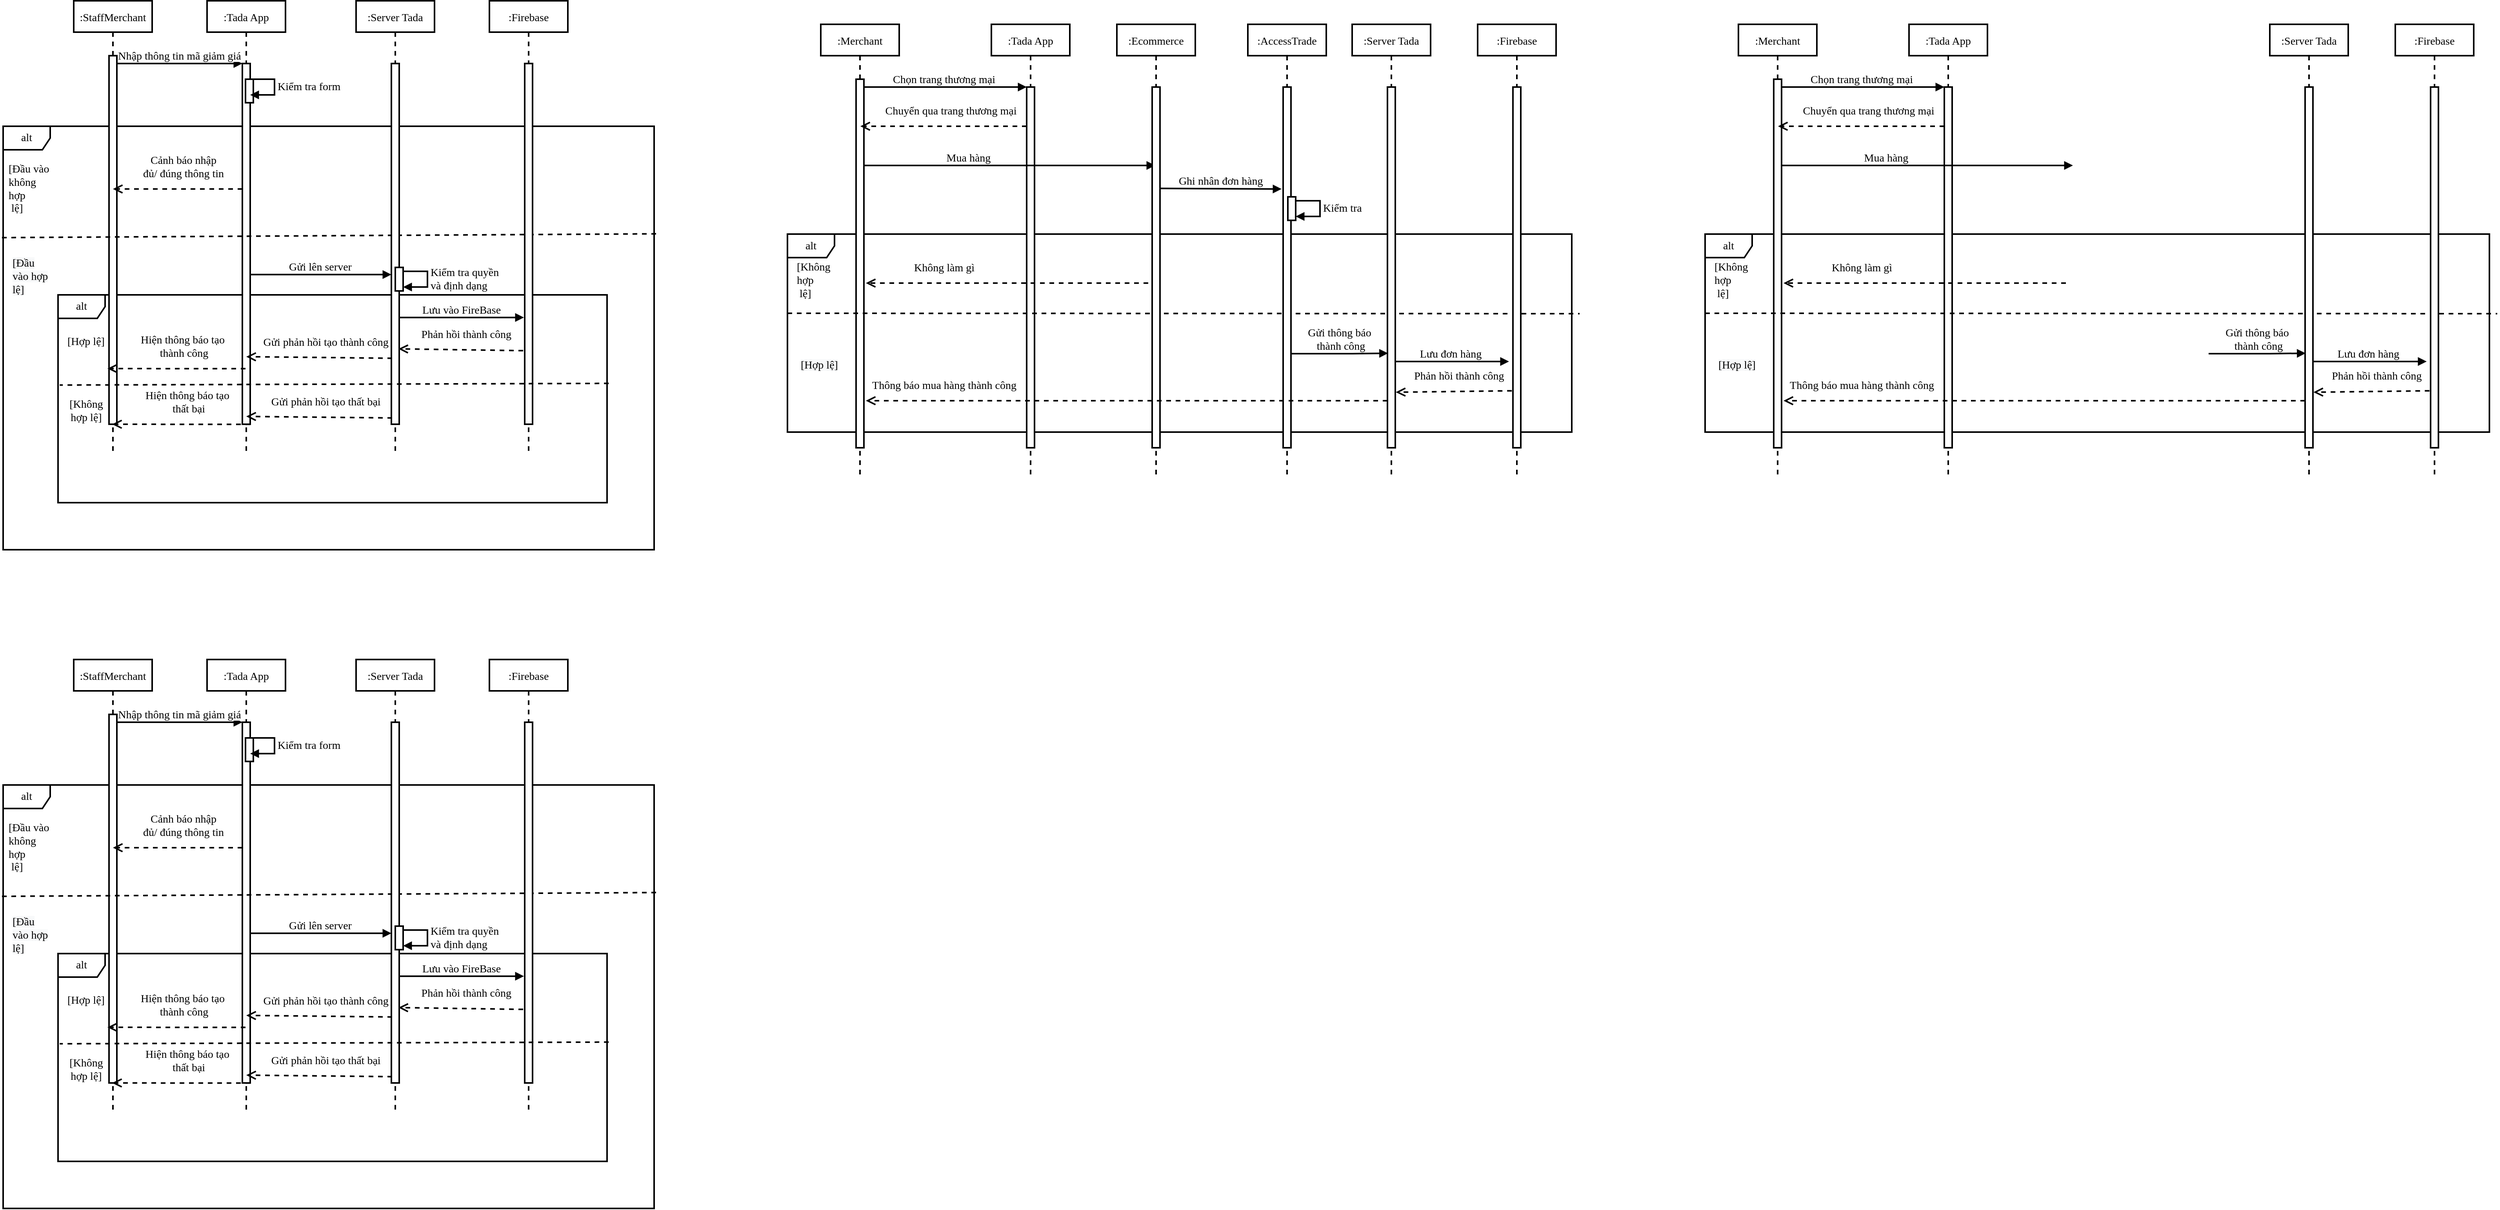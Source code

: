 <mxfile version="15.9.1" type="github">
  <diagram id="kgpKYQtTHZ0yAKxKKP6v" name="Page-1">
    <mxGraphModel dx="1117" dy="1009" grid="1" gridSize="10" guides="1" tooltips="1" connect="1" arrows="1" fold="1" page="1" pageScale="1" pageWidth="850" pageHeight="1100" math="0" shadow="0">
      <root>
        <mxCell id="0" />
        <mxCell id="1" parent="0" />
        <mxCell id="56J8bb4s6W5pYYQ_S6ca-3" value="alt" style="shape=umlFrame;whiteSpace=wrap;html=1;fontSize=14;fontFamily=Times New Roman;strokeWidth=2;" parent="1" vertex="1">
          <mxGeometry x="40" y="240" width="830" height="540" as="geometry" />
        </mxCell>
        <mxCell id="UmGHdTq01QlT3rU67zMb-6" value="alt" style="shape=umlFrame;whiteSpace=wrap;html=1;fontSize=14;fontFamily=Times New Roman;strokeWidth=2;" parent="1" vertex="1">
          <mxGeometry x="110" y="455" width="700" height="265" as="geometry" />
        </mxCell>
        <mxCell id="3nuBFxr9cyL0pnOWT2aG-1" value=":StaffMerchant" style="shape=umlLifeline;perimeter=lifelinePerimeter;container=1;collapsible=0;recursiveResize=0;rounded=0;shadow=0;strokeWidth=2;fontSize=14;fontFamily=Times New Roman;" parent="1" vertex="1">
          <mxGeometry x="130" y="80" width="100" height="580" as="geometry" />
        </mxCell>
        <mxCell id="3nuBFxr9cyL0pnOWT2aG-2" value="" style="points=[];perimeter=orthogonalPerimeter;rounded=0;shadow=0;strokeWidth=2;fontSize=14;fontFamily=Times New Roman;" parent="3nuBFxr9cyL0pnOWT2aG-1" vertex="1">
          <mxGeometry x="45" y="70" width="10" height="470" as="geometry" />
        </mxCell>
        <mxCell id="3nuBFxr9cyL0pnOWT2aG-5" value=":Tada App" style="shape=umlLifeline;perimeter=lifelinePerimeter;container=1;collapsible=0;recursiveResize=0;rounded=0;shadow=0;strokeWidth=2;fontSize=14;fontFamily=Times New Roman;" parent="1" vertex="1">
          <mxGeometry x="300" y="80" width="100" height="580" as="geometry" />
        </mxCell>
        <mxCell id="3nuBFxr9cyL0pnOWT2aG-6" value="" style="points=[];perimeter=orthogonalPerimeter;rounded=0;shadow=0;strokeWidth=2;fontSize=14;fontFamily=Times New Roman;" parent="3nuBFxr9cyL0pnOWT2aG-5" vertex="1">
          <mxGeometry x="45" y="80" width="10" height="460" as="geometry" />
        </mxCell>
        <mxCell id="56J8bb4s6W5pYYQ_S6ca-1" value="" style="html=1;points=[];perimeter=orthogonalPerimeter;fontSize=14;fontFamily=Times New Roman;strokeWidth=2;" parent="3nuBFxr9cyL0pnOWT2aG-5" vertex="1">
          <mxGeometry x="49" y="100" width="10" height="30" as="geometry" />
        </mxCell>
        <mxCell id="56J8bb4s6W5pYYQ_S6ca-2" value="&lt;span style=&quot;text-align: center; font-size: 14px;&quot;&gt;Kiểm tra form&lt;/span&gt;" style="edgeStyle=orthogonalEdgeStyle;html=1;align=left;spacingLeft=2;endArrow=block;rounded=0;entryX=1;entryY=0;fontSize=14;fontFamily=Times New Roman;strokeWidth=2;" parent="3nuBFxr9cyL0pnOWT2aG-5" edge="1">
          <mxGeometry relative="1" as="geometry">
            <mxPoint x="55" y="100" as="sourcePoint" />
            <Array as="points">
              <mxPoint x="86" y="100" />
            </Array>
            <mxPoint x="55" y="120" as="targetPoint" />
          </mxGeometry>
        </mxCell>
        <mxCell id="56J8bb4s6W5pYYQ_S6ca-20" value="Hiện thông báo tạo&#xa; thành công" style="verticalAlign=bottom;endArrow=open;dashed=1;endSize=8;shadow=0;strokeWidth=2;fontSize=14;fontFamily=Times New Roman;exitX=0.1;exitY=0.783;exitDx=0;exitDy=0;exitPerimeter=0;" parent="3nuBFxr9cyL0pnOWT2aG-5" edge="1">
          <mxGeometry x="-0.091" y="-10" relative="1" as="geometry">
            <mxPoint x="-127" y="469" as="targetPoint" />
            <mxPoint x="49" y="469.18" as="sourcePoint" />
            <mxPoint as="offset" />
          </mxGeometry>
        </mxCell>
        <mxCell id="UmGHdTq01QlT3rU67zMb-13" value="Hiện thông báo tạo&#xa; thất bại" style="verticalAlign=bottom;endArrow=open;dashed=1;endSize=8;shadow=0;strokeWidth=2;fontSize=14;fontFamily=Times New Roman;exitX=0.1;exitY=0.783;exitDx=0;exitDy=0;exitPerimeter=0;" parent="3nuBFxr9cyL0pnOWT2aG-5" edge="1">
          <mxGeometry x="-0.091" y="-10" relative="1" as="geometry">
            <mxPoint x="-121" y="540" as="targetPoint" />
            <mxPoint x="55" y="540.18" as="sourcePoint" />
            <mxPoint as="offset" />
          </mxGeometry>
        </mxCell>
        <mxCell id="3nuBFxr9cyL0pnOWT2aG-7" value="" style="verticalAlign=bottom;endArrow=none;dashed=1;endSize=8;exitX=1.003;exitY=0.254;shadow=0;strokeWidth=2;fontSize=14;fontFamily=Times New Roman;exitDx=0;exitDy=0;exitPerimeter=0;entryX=-0.003;entryY=0.263;entryDx=0;entryDy=0;entryPerimeter=0;endFill=0;" parent="1" source="56J8bb4s6W5pYYQ_S6ca-3" target="56J8bb4s6W5pYYQ_S6ca-3" edge="1">
          <mxGeometry relative="1" as="geometry">
            <mxPoint x="275" y="236" as="targetPoint" />
          </mxGeometry>
        </mxCell>
        <mxCell id="3nuBFxr9cyL0pnOWT2aG-8" value="Nhập thông tin mã giảm giá" style="verticalAlign=bottom;endArrow=block;entryX=0;entryY=0;shadow=0;strokeWidth=2;fontSize=14;fontFamily=Times New Roman;" parent="1" source="3nuBFxr9cyL0pnOWT2aG-2" target="3nuBFxr9cyL0pnOWT2aG-6" edge="1">
          <mxGeometry relative="1" as="geometry">
            <mxPoint x="275" y="160" as="sourcePoint" />
          </mxGeometry>
        </mxCell>
        <mxCell id="56J8bb4s6W5pYYQ_S6ca-9" value=":Server Tada" style="shape=umlLifeline;perimeter=lifelinePerimeter;container=1;collapsible=0;recursiveResize=0;rounded=0;shadow=0;strokeWidth=2;fontSize=14;fontFamily=Times New Roman;" parent="1" vertex="1">
          <mxGeometry x="490" y="80" width="100" height="580" as="geometry" />
        </mxCell>
        <mxCell id="56J8bb4s6W5pYYQ_S6ca-10" value="" style="points=[];perimeter=orthogonalPerimeter;rounded=0;shadow=0;strokeWidth=2;fontSize=14;fontFamily=Times New Roman;" parent="56J8bb4s6W5pYYQ_S6ca-9" vertex="1">
          <mxGeometry x="45" y="80" width="10" height="460" as="geometry" />
        </mxCell>
        <mxCell id="UmGHdTq01QlT3rU67zMb-8" value="" style="html=1;points=[];perimeter=orthogonalPerimeter;fontSize=14;fontFamily=Times New Roman;strokeWidth=2;" parent="56J8bb4s6W5pYYQ_S6ca-9" vertex="1">
          <mxGeometry x="50" y="340" width="10" height="30" as="geometry" />
        </mxCell>
        <mxCell id="UmGHdTq01QlT3rU67zMb-9" value="&lt;span style=&quot;text-align: center ; font-size: 14px&quot;&gt;Kiểm tra quyền &lt;br&gt;và định dạng&lt;/span&gt;" style="edgeStyle=orthogonalEdgeStyle;html=1;align=left;spacingLeft=2;endArrow=block;rounded=0;entryX=1;entryY=0;fontSize=14;fontFamily=Times New Roman;strokeWidth=2;" parent="56J8bb4s6W5pYYQ_S6ca-9" edge="1">
          <mxGeometry relative="1" as="geometry">
            <mxPoint x="60" y="345" as="sourcePoint" />
            <Array as="points">
              <mxPoint x="91" y="345" />
            </Array>
            <mxPoint x="60" y="365" as="targetPoint" />
          </mxGeometry>
        </mxCell>
        <mxCell id="56J8bb4s6W5pYYQ_S6ca-13" value="&lt;span style=&quot;color: rgb(0, 0, 0); font-size: 14px; font-style: normal; font-weight: 400; letter-spacing: normal; text-align: center; text-indent: 0px; text-transform: none; word-spacing: 0px; display: inline; float: none; background-color: rgb(255, 255, 255);&quot;&gt;[Đầu vào không hợp&lt;br style=&quot;font-size: 14px;&quot;&gt;&amp;nbsp;lệ]&lt;/span&gt;" style="text;whiteSpace=wrap;html=1;fontSize=14;fontFamily=Times New Roman;strokeWidth=2;" parent="1" vertex="1">
          <mxGeometry x="45" y="280" width="60" height="50" as="geometry" />
        </mxCell>
        <mxCell id="56J8bb4s6W5pYYQ_S6ca-15" value="&lt;span style=&quot;color: rgb(0, 0, 0); font-size: 14px; font-style: normal; font-weight: 400; letter-spacing: normal; text-align: center; text-indent: 0px; text-transform: none; word-spacing: 0px; background-color: rgb(248, 249, 250); display: inline; float: none;&quot;&gt;[Đầu vào hợp lệ]&lt;/span&gt;" style="text;whiteSpace=wrap;html=1;fontSize=14;fontFamily=Times New Roman;strokeWidth=2;" parent="1" vertex="1">
          <mxGeometry x="50" y="400" width="50" height="50" as="geometry" />
        </mxCell>
        <mxCell id="56J8bb4s6W5pYYQ_S6ca-16" value="Cảnh báo nhập &#xa;đủ/ đúng thông tin" style="verticalAlign=bottom;endArrow=open;dashed=1;endSize=8;shadow=0;strokeWidth=2;fontSize=14;fontFamily=Times New Roman;" parent="1" source="3nuBFxr9cyL0pnOWT2aG-6" edge="1">
          <mxGeometry x="-0.091" y="-10" relative="1" as="geometry">
            <mxPoint x="180" y="320" as="targetPoint" />
            <mxPoint x="180" y="320.0" as="sourcePoint" />
            <mxPoint as="offset" />
          </mxGeometry>
        </mxCell>
        <mxCell id="56J8bb4s6W5pYYQ_S6ca-19" value="Phản hồi thành công" style="verticalAlign=bottom;endArrow=open;dashed=1;endSize=8;shadow=0;strokeWidth=2;fontSize=14;fontFamily=Times New Roman;exitX=-0.2;exitY=0.796;exitDx=0;exitDy=0;exitPerimeter=0;entryX=0.9;entryY=0.791;entryDx=0;entryDy=0;entryPerimeter=0;" parent="1" source="UmGHdTq01QlT3rU67zMb-2" target="56J8bb4s6W5pYYQ_S6ca-10" edge="1">
          <mxGeometry x="-0.091" y="-10" relative="1" as="geometry">
            <mxPoint x="550" y="520" as="targetPoint" />
            <mxPoint x="525" y="520" as="sourcePoint" />
            <mxPoint as="offset" />
          </mxGeometry>
        </mxCell>
        <mxCell id="UmGHdTq01QlT3rU67zMb-1" value=":Firebase" style="shape=umlLifeline;perimeter=lifelinePerimeter;container=1;collapsible=0;recursiveResize=0;rounded=0;shadow=0;strokeWidth=2;fontSize=14;fontFamily=Times New Roman;" parent="1" vertex="1">
          <mxGeometry x="660" y="80" width="100" height="580" as="geometry" />
        </mxCell>
        <mxCell id="UmGHdTq01QlT3rU67zMb-2" value="" style="points=[];perimeter=orthogonalPerimeter;rounded=0;shadow=0;strokeWidth=2;fontSize=14;fontFamily=Times New Roman;" parent="UmGHdTq01QlT3rU67zMb-1" vertex="1">
          <mxGeometry x="45" y="80" width="10" height="460" as="geometry" />
        </mxCell>
        <mxCell id="UmGHdTq01QlT3rU67zMb-3" value="Lưu vào FireBase" style="verticalAlign=bottom;endArrow=block;entryX=-0.1;entryY=0.704;shadow=0;strokeWidth=2;fontSize=14;fontFamily=Times New Roman;entryDx=0;entryDy=0;entryPerimeter=0;" parent="1" source="56J8bb4s6W5pYYQ_S6ca-10" target="UmGHdTq01QlT3rU67zMb-2" edge="1">
          <mxGeometry relative="1" as="geometry">
            <mxPoint x="570" y="450" as="sourcePoint" />
            <mxPoint x="695" y="450.0" as="targetPoint" />
          </mxGeometry>
        </mxCell>
        <mxCell id="56J8bb4s6W5pYYQ_S6ca-18" value="Gửi lên server" style="verticalAlign=bottom;endArrow=block;shadow=0;strokeWidth=2;fontSize=14;fontFamily=Times New Roman;exitX=0.9;exitY=0.585;exitDx=0;exitDy=0;exitPerimeter=0;" parent="1" source="3nuBFxr9cyL0pnOWT2aG-6" target="56J8bb4s6W5pYYQ_S6ca-10" edge="1">
          <mxGeometry relative="1" as="geometry">
            <mxPoint x="355" y="450.0" as="sourcePoint" />
            <mxPoint x="525" y="450.0" as="targetPoint" />
          </mxGeometry>
        </mxCell>
        <mxCell id="UmGHdTq01QlT3rU67zMb-7" value="Gửi phản hồi tạo thành công" style="verticalAlign=bottom;endArrow=open;dashed=1;endSize=8;shadow=0;strokeWidth=2;fontSize=14;fontFamily=Times New Roman;exitX=0.1;exitY=0.817;exitDx=0;exitDy=0;exitPerimeter=0;entryX=0.9;entryY=0.791;entryDx=0;entryDy=0;entryPerimeter=0;" parent="1" source="56J8bb4s6W5pYYQ_S6ca-10" edge="1">
          <mxGeometry x="-0.091" y="-10" relative="1" as="geometry">
            <mxPoint x="350" y="533.86" as="targetPoint" />
            <mxPoint x="509" y="536.16" as="sourcePoint" />
            <mxPoint as="offset" />
          </mxGeometry>
        </mxCell>
        <mxCell id="UmGHdTq01QlT3rU67zMb-12" value="Gửi phản hồi tạo thất bại" style="verticalAlign=bottom;endArrow=open;dashed=1;endSize=8;shadow=0;strokeWidth=2;fontSize=14;fontFamily=Times New Roman;exitX=0.1;exitY=0.817;exitDx=0;exitDy=0;exitPerimeter=0;entryX=0.9;entryY=0.791;entryDx=0;entryDy=0;entryPerimeter=0;" parent="1" edge="1">
          <mxGeometry x="-0.091" y="-10" relative="1" as="geometry">
            <mxPoint x="350" y="610" as="targetPoint" />
            <mxPoint x="536" y="611.96" as="sourcePoint" />
            <mxPoint as="offset" />
          </mxGeometry>
        </mxCell>
        <mxCell id="UmGHdTq01QlT3rU67zMb-10" value="" style="verticalAlign=bottom;endArrow=none;dashed=1;endSize=8;shadow=0;strokeWidth=2;fontSize=14;fontFamily=Times New Roman;endFill=0;exitX=1.003;exitY=0.426;exitDx=0;exitDy=0;exitPerimeter=0;entryX=0.003;entryY=0.434;entryDx=0;entryDy=0;entryPerimeter=0;" parent="1" source="UmGHdTq01QlT3rU67zMb-6" target="UmGHdTq01QlT3rU67zMb-6" edge="1">
          <mxGeometry relative="1" as="geometry">
            <mxPoint x="110" y="590" as="targetPoint" />
            <mxPoint x="810" y="590" as="sourcePoint" />
          </mxGeometry>
        </mxCell>
        <mxCell id="UmGHdTq01QlT3rU67zMb-14" value="&lt;div style=&quot;text-align: center&quot;&gt;&lt;span&gt;[Hợp lệ]&lt;/span&gt;&lt;/div&gt;" style="text;whiteSpace=wrap;html=1;fontSize=14;fontFamily=Times New Roman;strokeWidth=2;" parent="1" vertex="1">
          <mxGeometry x="120" y="500" width="50" height="50" as="geometry" />
        </mxCell>
        <mxCell id="UmGHdTq01QlT3rU67zMb-15" value="&lt;div style=&quot;text-align: center&quot;&gt;[Không hợp lệ]&lt;/div&gt;" style="text;whiteSpace=wrap;html=1;fontSize=14;fontFamily=Times New Roman;strokeWidth=2;" parent="1" vertex="1">
          <mxGeometry x="120" y="580" width="50" height="50" as="geometry" />
        </mxCell>
        <mxCell id="3WbBXnuB34VJR-gaeWX0-1" value="alt" style="shape=umlFrame;whiteSpace=wrap;html=1;fontSize=14;fontFamily=Times New Roman;strokeWidth=2;" vertex="1" parent="1">
          <mxGeometry x="1040" y="377.5" width="1000" height="252.5" as="geometry" />
        </mxCell>
        <mxCell id="3WbBXnuB34VJR-gaeWX0-3" value=":Merchant" style="shape=umlLifeline;perimeter=lifelinePerimeter;container=1;collapsible=0;recursiveResize=0;rounded=0;shadow=0;strokeWidth=2;fontSize=14;fontFamily=Times New Roman;" vertex="1" parent="1">
          <mxGeometry x="1082.49" y="110" width="100" height="580" as="geometry" />
        </mxCell>
        <mxCell id="3WbBXnuB34VJR-gaeWX0-4" value="" style="points=[];perimeter=orthogonalPerimeter;rounded=0;shadow=0;strokeWidth=2;fontSize=14;fontFamily=Times New Roman;" vertex="1" parent="3WbBXnuB34VJR-gaeWX0-3">
          <mxGeometry x="45" y="70" width="10" height="470" as="geometry" />
        </mxCell>
        <mxCell id="3WbBXnuB34VJR-gaeWX0-5" value=":Tada App" style="shape=umlLifeline;perimeter=lifelinePerimeter;container=1;collapsible=0;recursiveResize=0;rounded=0;shadow=0;strokeWidth=2;fontSize=14;fontFamily=Times New Roman;" vertex="1" parent="1">
          <mxGeometry x="1300" y="110" width="100" height="580" as="geometry" />
        </mxCell>
        <mxCell id="3WbBXnuB34VJR-gaeWX0-6" value="" style="points=[];perimeter=orthogonalPerimeter;rounded=0;shadow=0;strokeWidth=2;fontSize=14;fontFamily=Times New Roman;" vertex="1" parent="3WbBXnuB34VJR-gaeWX0-5">
          <mxGeometry x="45" y="80" width="10" height="460" as="geometry" />
        </mxCell>
        <mxCell id="3WbBXnuB34VJR-gaeWX0-34" value="Mua hàng" style="verticalAlign=bottom;endArrow=block;shadow=0;strokeWidth=2;fontSize=14;fontFamily=Times New Roman;" edge="1" parent="3WbBXnuB34VJR-gaeWX0-5" target="3WbBXnuB34VJR-gaeWX0-32">
          <mxGeometry x="-0.287" relative="1" as="geometry">
            <mxPoint x="-162.51" y="180.0" as="sourcePoint" />
            <mxPoint x="45" y="180.0" as="targetPoint" />
            <mxPoint x="1" as="offset" />
          </mxGeometry>
        </mxCell>
        <mxCell id="3WbBXnuB34VJR-gaeWX0-11" value="" style="verticalAlign=bottom;endArrow=none;dashed=1;endSize=8;exitX=0;exitY=0.4;shadow=0;strokeWidth=2;fontSize=14;fontFamily=Times New Roman;exitDx=0;exitDy=0;exitPerimeter=0;endFill=0;" edge="1" parent="1" source="3WbBXnuB34VJR-gaeWX0-1">
          <mxGeometry relative="1" as="geometry">
            <mxPoint x="2050" y="479" as="targetPoint" />
            <Array as="points" />
          </mxGeometry>
        </mxCell>
        <mxCell id="3WbBXnuB34VJR-gaeWX0-12" value="Chọn trang thương mại " style="verticalAlign=bottom;endArrow=block;entryX=0;entryY=0;shadow=0;strokeWidth=2;fontSize=14;fontFamily=Times New Roman;" edge="1" parent="1" source="3WbBXnuB34VJR-gaeWX0-4" target="3WbBXnuB34VJR-gaeWX0-6">
          <mxGeometry relative="1" as="geometry">
            <mxPoint x="1227.49" y="190" as="sourcePoint" />
          </mxGeometry>
        </mxCell>
        <mxCell id="3WbBXnuB34VJR-gaeWX0-13" value=":Server Tada" style="shape=umlLifeline;perimeter=lifelinePerimeter;container=1;collapsible=0;recursiveResize=0;rounded=0;shadow=0;strokeWidth=2;fontSize=14;fontFamily=Times New Roman;" vertex="1" parent="1">
          <mxGeometry x="1760" y="110" width="100" height="580" as="geometry" />
        </mxCell>
        <mxCell id="3WbBXnuB34VJR-gaeWX0-14" value="" style="points=[];perimeter=orthogonalPerimeter;rounded=0;shadow=0;strokeWidth=2;fontSize=14;fontFamily=Times New Roman;" vertex="1" parent="3WbBXnuB34VJR-gaeWX0-13">
          <mxGeometry x="45" y="80" width="10" height="460" as="geometry" />
        </mxCell>
        <mxCell id="3WbBXnuB34VJR-gaeWX0-19" value="Chuyển qua trang thương mại" style="verticalAlign=bottom;endArrow=open;dashed=1;endSize=8;shadow=0;strokeWidth=2;fontSize=14;fontFamily=Times New Roman;" edge="1" parent="1" source="3WbBXnuB34VJR-gaeWX0-6" target="3WbBXnuB34VJR-gaeWX0-3">
          <mxGeometry x="-0.091" y="-10" relative="1" as="geometry">
            <mxPoint x="1132.49" y="350" as="targetPoint" />
            <mxPoint x="1132.49" y="350.0" as="sourcePoint" />
            <mxPoint as="offset" />
            <Array as="points">
              <mxPoint x="1230" y="240" />
            </Array>
          </mxGeometry>
        </mxCell>
        <mxCell id="3WbBXnuB34VJR-gaeWX0-20" value="Phản hồi thành công" style="verticalAlign=bottom;endArrow=open;dashed=1;endSize=8;shadow=0;strokeWidth=2;fontSize=14;fontFamily=Times New Roman;exitX=-0.142;exitY=0.842;exitDx=0;exitDy=0;exitPerimeter=0;entryX=1.067;entryY=0.846;entryDx=0;entryDy=0;entryPerimeter=0;" edge="1" parent="1" source="3WbBXnuB34VJR-gaeWX0-22" target="3WbBXnuB34VJR-gaeWX0-14">
          <mxGeometry x="-0.091" y="-10" relative="1" as="geometry">
            <mxPoint x="1710" y="550" as="targetPoint" />
            <mxPoint x="1685" y="550" as="sourcePoint" />
            <mxPoint as="offset" />
          </mxGeometry>
        </mxCell>
        <mxCell id="3WbBXnuB34VJR-gaeWX0-21" value=":Firebase" style="shape=umlLifeline;perimeter=lifelinePerimeter;container=1;collapsible=0;recursiveResize=0;rounded=0;shadow=0;strokeWidth=2;fontSize=14;fontFamily=Times New Roman;" vertex="1" parent="1">
          <mxGeometry x="1920" y="110" width="100" height="580" as="geometry" />
        </mxCell>
        <mxCell id="3WbBXnuB34VJR-gaeWX0-22" value="" style="points=[];perimeter=orthogonalPerimeter;rounded=0;shadow=0;strokeWidth=2;fontSize=14;fontFamily=Times New Roman;" vertex="1" parent="3WbBXnuB34VJR-gaeWX0-21">
          <mxGeometry x="45" y="80" width="10" height="460" as="geometry" />
        </mxCell>
        <mxCell id="3WbBXnuB34VJR-gaeWX0-45" value="Lưu đơn hàng " style="verticalAlign=bottom;endArrow=block;shadow=0;strokeWidth=2;fontSize=14;fontFamily=Times New Roman;" edge="1" parent="3WbBXnuB34VJR-gaeWX0-21">
          <mxGeometry relative="1" as="geometry">
            <mxPoint x="-105" y="430.0" as="sourcePoint" />
            <mxPoint x="40" y="430" as="targetPoint" />
            <mxPoint as="offset" />
          </mxGeometry>
        </mxCell>
        <mxCell id="3WbBXnuB34VJR-gaeWX0-30" value=":AccessTrade" style="shape=umlLifeline;perimeter=lifelinePerimeter;container=1;collapsible=0;recursiveResize=0;rounded=0;shadow=0;strokeWidth=2;fontSize=14;fontFamily=Times New Roman;" vertex="1" parent="1">
          <mxGeometry x="1627" y="110" width="100" height="580" as="geometry" />
        </mxCell>
        <mxCell id="3WbBXnuB34VJR-gaeWX0-31" value="" style="points=[];perimeter=orthogonalPerimeter;rounded=0;shadow=0;strokeWidth=2;fontSize=14;fontFamily=Times New Roman;" vertex="1" parent="3WbBXnuB34VJR-gaeWX0-30">
          <mxGeometry x="45" y="80" width="10" height="460" as="geometry" />
        </mxCell>
        <mxCell id="3WbBXnuB34VJR-gaeWX0-39" value="" style="html=1;points=[];perimeter=orthogonalPerimeter;fontSize=14;fontFamily=Times New Roman;strokeWidth=2;" vertex="1" parent="3WbBXnuB34VJR-gaeWX0-30">
          <mxGeometry x="51" y="220" width="10" height="30" as="geometry" />
        </mxCell>
        <mxCell id="3WbBXnuB34VJR-gaeWX0-40" value="&lt;span style=&quot;text-align: center ; font-size: 14px&quot;&gt;Kiểm tra&amp;nbsp;&lt;/span&gt;" style="edgeStyle=orthogonalEdgeStyle;html=1;align=left;spacingLeft=2;endArrow=block;rounded=0;entryX=1;entryY=0;fontSize=14;fontFamily=Times New Roman;strokeWidth=2;" edge="1" parent="3WbBXnuB34VJR-gaeWX0-30">
          <mxGeometry relative="1" as="geometry">
            <mxPoint x="61" y="225" as="sourcePoint" />
            <Array as="points">
              <mxPoint x="92" y="225" />
            </Array>
            <mxPoint x="61" y="245" as="targetPoint" />
          </mxGeometry>
        </mxCell>
        <mxCell id="3WbBXnuB34VJR-gaeWX0-32" value=":Ecommerce" style="shape=umlLifeline;perimeter=lifelinePerimeter;container=1;collapsible=0;recursiveResize=0;rounded=0;shadow=0;strokeWidth=2;fontSize=14;fontFamily=Times New Roman;" vertex="1" parent="1">
          <mxGeometry x="1460" y="110" width="100" height="580" as="geometry" />
        </mxCell>
        <mxCell id="3WbBXnuB34VJR-gaeWX0-33" value="" style="points=[];perimeter=orthogonalPerimeter;rounded=0;shadow=0;strokeWidth=2;fontSize=14;fontFamily=Times New Roman;" vertex="1" parent="3WbBXnuB34VJR-gaeWX0-32">
          <mxGeometry x="45" y="80" width="10" height="460" as="geometry" />
        </mxCell>
        <mxCell id="3WbBXnuB34VJR-gaeWX0-35" value="Ghi nhân đơn hàng" style="verticalAlign=bottom;endArrow=block;shadow=0;strokeWidth=2;fontSize=14;fontFamily=Times New Roman;exitX=1.012;exitY=0.281;exitDx=0;exitDy=0;exitPerimeter=0;" edge="1" parent="1" source="3WbBXnuB34VJR-gaeWX0-33">
          <mxGeometry relative="1" as="geometry">
            <mxPoint x="1520" y="320" as="sourcePoint" />
            <mxPoint x="1670" y="320" as="targetPoint" />
            <mxPoint as="offset" />
          </mxGeometry>
        </mxCell>
        <mxCell id="3WbBXnuB34VJR-gaeWX0-41" value="&lt;span style=&quot;color: rgb(0 , 0 , 0) ; font-size: 14px ; font-style: normal ; font-weight: 400 ; letter-spacing: normal ; text-align: center ; text-indent: 0px ; text-transform: none ; word-spacing: 0px ; display: inline ; float: none ; background-color: rgb(255 , 255 , 255)&quot;&gt;[Không hợp&lt;br style=&quot;font-size: 14px&quot;&gt;&amp;nbsp;lệ]&lt;/span&gt;" style="text;whiteSpace=wrap;html=1;fontSize=14;fontFamily=Times New Roman;strokeWidth=2;" vertex="1" parent="1">
          <mxGeometry x="1050" y="405" width="60" height="50" as="geometry" />
        </mxCell>
        <mxCell id="3WbBXnuB34VJR-gaeWX0-42" value="&lt;span style=&quot;color: rgb(0 , 0 , 0) ; font-size: 14px ; font-style: normal ; font-weight: 400 ; letter-spacing: normal ; text-align: center ; text-indent: 0px ; text-transform: none ; word-spacing: 0px ; background-color: rgb(248 , 249 , 250) ; display: inline ; float: none&quot;&gt;[Hợp lệ]&lt;/span&gt;" style="text;whiteSpace=wrap;html=1;fontSize=14;fontFamily=Times New Roman;strokeWidth=2;" vertex="1" parent="1">
          <mxGeometry x="1055" y="530" width="50" height="50" as="geometry" />
        </mxCell>
        <mxCell id="3WbBXnuB34VJR-gaeWX0-43" value="Gửi thông báo&#xa; thành công" style="verticalAlign=bottom;endArrow=block;shadow=0;strokeWidth=2;fontSize=14;fontFamily=Times New Roman;entryX=0.075;entryY=0.738;entryDx=0;entryDy=0;entryPerimeter=0;" edge="1" parent="1" source="3WbBXnuB34VJR-gaeWX0-31" target="3WbBXnuB34VJR-gaeWX0-14">
          <mxGeometry relative="1" as="geometry">
            <mxPoint x="1645" y="510.0" as="sourcePoint" />
            <mxPoint x="1805" y="510.0" as="targetPoint" />
            <mxPoint as="offset" />
            <Array as="points">
              <mxPoint x="1760" y="530" />
            </Array>
          </mxGeometry>
        </mxCell>
        <mxCell id="3WbBXnuB34VJR-gaeWX0-9" value="Thông báo mua hàng thành công" style="verticalAlign=bottom;endArrow=open;dashed=1;endSize=8;shadow=0;strokeWidth=2;fontSize=14;fontFamily=Times New Roman;" edge="1" parent="1" source="3WbBXnuB34VJR-gaeWX0-14">
          <mxGeometry x="0.699" y="-10" relative="1" as="geometry">
            <mxPoint x="1140" y="590" as="targetPoint" />
            <mxPoint x="1316" y="590.18" as="sourcePoint" />
            <mxPoint as="offset" />
          </mxGeometry>
        </mxCell>
        <mxCell id="3WbBXnuB34VJR-gaeWX0-46" value="Không làm gì" style="verticalAlign=bottom;endArrow=open;dashed=1;endSize=8;shadow=0;strokeWidth=2;fontSize=14;fontFamily=Times New Roman;" edge="1" parent="1">
          <mxGeometry x="0.444" y="-10" relative="1" as="geometry">
            <mxPoint x="1140" y="440" as="targetPoint" />
            <mxPoint x="1500" y="440" as="sourcePoint" />
            <mxPoint as="offset" />
          </mxGeometry>
        </mxCell>
        <mxCell id="3WbBXnuB34VJR-gaeWX0-47" value="alt" style="shape=umlFrame;whiteSpace=wrap;html=1;fontSize=14;fontFamily=Times New Roman;strokeWidth=2;" vertex="1" parent="1">
          <mxGeometry x="2210" y="377.5" width="1000" height="252.5" as="geometry" />
        </mxCell>
        <mxCell id="3WbBXnuB34VJR-gaeWX0-48" value=":Merchant" style="shape=umlLifeline;perimeter=lifelinePerimeter;container=1;collapsible=0;recursiveResize=0;rounded=0;shadow=0;strokeWidth=2;fontSize=14;fontFamily=Times New Roman;" vertex="1" parent="1">
          <mxGeometry x="2252.49" y="110" width="100" height="580" as="geometry" />
        </mxCell>
        <mxCell id="3WbBXnuB34VJR-gaeWX0-49" value="" style="points=[];perimeter=orthogonalPerimeter;rounded=0;shadow=0;strokeWidth=2;fontSize=14;fontFamily=Times New Roman;" vertex="1" parent="3WbBXnuB34VJR-gaeWX0-48">
          <mxGeometry x="45" y="70" width="10" height="470" as="geometry" />
        </mxCell>
        <mxCell id="3WbBXnuB34VJR-gaeWX0-50" value=":Tada App" style="shape=umlLifeline;perimeter=lifelinePerimeter;container=1;collapsible=0;recursiveResize=0;rounded=0;shadow=0;strokeWidth=2;fontSize=14;fontFamily=Times New Roman;" vertex="1" parent="1">
          <mxGeometry x="2470" y="110" width="100" height="580" as="geometry" />
        </mxCell>
        <mxCell id="3WbBXnuB34VJR-gaeWX0-51" value="" style="points=[];perimeter=orthogonalPerimeter;rounded=0;shadow=0;strokeWidth=2;fontSize=14;fontFamily=Times New Roman;" vertex="1" parent="3WbBXnuB34VJR-gaeWX0-50">
          <mxGeometry x="45" y="80" width="10" height="460" as="geometry" />
        </mxCell>
        <mxCell id="3WbBXnuB34VJR-gaeWX0-52" value="Mua hàng" style="verticalAlign=bottom;endArrow=block;shadow=0;strokeWidth=2;fontSize=14;fontFamily=Times New Roman;" edge="1" parent="3WbBXnuB34VJR-gaeWX0-50">
          <mxGeometry x="-0.287" relative="1" as="geometry">
            <mxPoint x="-162.51" y="180.0" as="sourcePoint" />
            <mxPoint x="209" y="180.0" as="targetPoint" />
            <mxPoint x="1" as="offset" />
          </mxGeometry>
        </mxCell>
        <mxCell id="3WbBXnuB34VJR-gaeWX0-53" value="" style="verticalAlign=bottom;endArrow=none;dashed=1;endSize=8;exitX=0;exitY=0.4;shadow=0;strokeWidth=2;fontSize=14;fontFamily=Times New Roman;exitDx=0;exitDy=0;exitPerimeter=0;endFill=0;" edge="1" parent="1" source="3WbBXnuB34VJR-gaeWX0-47">
          <mxGeometry relative="1" as="geometry">
            <mxPoint x="3220" y="479" as="targetPoint" />
            <Array as="points" />
          </mxGeometry>
        </mxCell>
        <mxCell id="3WbBXnuB34VJR-gaeWX0-54" value="Chọn trang thương mại " style="verticalAlign=bottom;endArrow=block;entryX=0;entryY=0;shadow=0;strokeWidth=2;fontSize=14;fontFamily=Times New Roman;" edge="1" parent="1" source="3WbBXnuB34VJR-gaeWX0-49" target="3WbBXnuB34VJR-gaeWX0-51">
          <mxGeometry relative="1" as="geometry">
            <mxPoint x="2397.49" y="190" as="sourcePoint" />
          </mxGeometry>
        </mxCell>
        <mxCell id="3WbBXnuB34VJR-gaeWX0-55" value=":Server Tada" style="shape=umlLifeline;perimeter=lifelinePerimeter;container=1;collapsible=0;recursiveResize=0;rounded=0;shadow=0;strokeWidth=2;fontSize=14;fontFamily=Times New Roman;" vertex="1" parent="1">
          <mxGeometry x="2930" y="110" width="100" height="580" as="geometry" />
        </mxCell>
        <mxCell id="3WbBXnuB34VJR-gaeWX0-56" value="" style="points=[];perimeter=orthogonalPerimeter;rounded=0;shadow=0;strokeWidth=2;fontSize=14;fontFamily=Times New Roman;" vertex="1" parent="3WbBXnuB34VJR-gaeWX0-55">
          <mxGeometry x="45" y="80" width="10" height="460" as="geometry" />
        </mxCell>
        <mxCell id="3WbBXnuB34VJR-gaeWX0-57" value="Chuyển qua trang thương mại" style="verticalAlign=bottom;endArrow=open;dashed=1;endSize=8;shadow=0;strokeWidth=2;fontSize=14;fontFamily=Times New Roman;" edge="1" parent="1" source="3WbBXnuB34VJR-gaeWX0-51" target="3WbBXnuB34VJR-gaeWX0-48">
          <mxGeometry x="-0.091" y="-10" relative="1" as="geometry">
            <mxPoint x="2302.49" y="350" as="targetPoint" />
            <mxPoint x="2302.49" y="350.0" as="sourcePoint" />
            <mxPoint as="offset" />
            <Array as="points">
              <mxPoint x="2400" y="240" />
            </Array>
          </mxGeometry>
        </mxCell>
        <mxCell id="3WbBXnuB34VJR-gaeWX0-58" value="Phản hồi thành công" style="verticalAlign=bottom;endArrow=open;dashed=1;endSize=8;shadow=0;strokeWidth=2;fontSize=14;fontFamily=Times New Roman;exitX=-0.142;exitY=0.842;exitDx=0;exitDy=0;exitPerimeter=0;entryX=1.067;entryY=0.846;entryDx=0;entryDy=0;entryPerimeter=0;" edge="1" parent="1" source="3WbBXnuB34VJR-gaeWX0-60" target="3WbBXnuB34VJR-gaeWX0-56">
          <mxGeometry x="-0.091" y="-10" relative="1" as="geometry">
            <mxPoint x="2880" y="550" as="targetPoint" />
            <mxPoint x="2855" y="550" as="sourcePoint" />
            <mxPoint as="offset" />
          </mxGeometry>
        </mxCell>
        <mxCell id="3WbBXnuB34VJR-gaeWX0-59" value=":Firebase" style="shape=umlLifeline;perimeter=lifelinePerimeter;container=1;collapsible=0;recursiveResize=0;rounded=0;shadow=0;strokeWidth=2;fontSize=14;fontFamily=Times New Roman;" vertex="1" parent="1">
          <mxGeometry x="3090" y="110" width="100" height="580" as="geometry" />
        </mxCell>
        <mxCell id="3WbBXnuB34VJR-gaeWX0-60" value="" style="points=[];perimeter=orthogonalPerimeter;rounded=0;shadow=0;strokeWidth=2;fontSize=14;fontFamily=Times New Roman;" vertex="1" parent="3WbBXnuB34VJR-gaeWX0-59">
          <mxGeometry x="45" y="80" width="10" height="460" as="geometry" />
        </mxCell>
        <mxCell id="3WbBXnuB34VJR-gaeWX0-61" value="Lưu đơn hàng " style="verticalAlign=bottom;endArrow=block;shadow=0;strokeWidth=2;fontSize=14;fontFamily=Times New Roman;" edge="1" parent="3WbBXnuB34VJR-gaeWX0-59">
          <mxGeometry relative="1" as="geometry">
            <mxPoint x="-105" y="430.0" as="sourcePoint" />
            <mxPoint x="40" y="430" as="targetPoint" />
            <mxPoint as="offset" />
          </mxGeometry>
        </mxCell>
        <mxCell id="3WbBXnuB34VJR-gaeWX0-69" value="&lt;span style=&quot;color: rgb(0 , 0 , 0) ; font-size: 14px ; font-style: normal ; font-weight: 400 ; letter-spacing: normal ; text-align: center ; text-indent: 0px ; text-transform: none ; word-spacing: 0px ; display: inline ; float: none ; background-color: rgb(255 , 255 , 255)&quot;&gt;[Không hợp&lt;br style=&quot;font-size: 14px&quot;&gt;&amp;nbsp;lệ]&lt;/span&gt;" style="text;whiteSpace=wrap;html=1;fontSize=14;fontFamily=Times New Roman;strokeWidth=2;" vertex="1" parent="1">
          <mxGeometry x="2220" y="405" width="60" height="50" as="geometry" />
        </mxCell>
        <mxCell id="3WbBXnuB34VJR-gaeWX0-70" value="&lt;span style=&quot;color: rgb(0 , 0 , 0) ; font-size: 14px ; font-style: normal ; font-weight: 400 ; letter-spacing: normal ; text-align: center ; text-indent: 0px ; text-transform: none ; word-spacing: 0px ; background-color: rgb(248 , 249 , 250) ; display: inline ; float: none&quot;&gt;[Hợp lệ]&lt;/span&gt;" style="text;whiteSpace=wrap;html=1;fontSize=14;fontFamily=Times New Roman;strokeWidth=2;" vertex="1" parent="1">
          <mxGeometry x="2225" y="530" width="50" height="50" as="geometry" />
        </mxCell>
        <mxCell id="3WbBXnuB34VJR-gaeWX0-71" value="Gửi thông báo&#xa; thành công" style="verticalAlign=bottom;endArrow=block;shadow=0;strokeWidth=2;fontSize=14;fontFamily=Times New Roman;entryX=0.075;entryY=0.738;entryDx=0;entryDy=0;entryPerimeter=0;" edge="1" parent="1" target="3WbBXnuB34VJR-gaeWX0-56">
          <mxGeometry relative="1" as="geometry">
            <mxPoint x="2852" y="530" as="sourcePoint" />
            <mxPoint x="2975" y="510.0" as="targetPoint" />
            <mxPoint as="offset" />
            <Array as="points">
              <mxPoint x="2930" y="530" />
            </Array>
          </mxGeometry>
        </mxCell>
        <mxCell id="3WbBXnuB34VJR-gaeWX0-72" value="Thông báo mua hàng thành công" style="verticalAlign=bottom;endArrow=open;dashed=1;endSize=8;shadow=0;strokeWidth=2;fontSize=14;fontFamily=Times New Roman;" edge="1" parent="1" source="3WbBXnuB34VJR-gaeWX0-56">
          <mxGeometry x="0.699" y="-10" relative="1" as="geometry">
            <mxPoint x="2310.0" y="590" as="targetPoint" />
            <mxPoint x="2486" y="590.18" as="sourcePoint" />
            <mxPoint as="offset" />
          </mxGeometry>
        </mxCell>
        <mxCell id="3WbBXnuB34VJR-gaeWX0-73" value="Không làm gì" style="verticalAlign=bottom;endArrow=open;dashed=1;endSize=8;shadow=0;strokeWidth=2;fontSize=14;fontFamily=Times New Roman;" edge="1" parent="1">
          <mxGeometry x="0.444" y="-10" relative="1" as="geometry">
            <mxPoint x="2310.0" y="440" as="targetPoint" />
            <mxPoint x="2670" y="440" as="sourcePoint" />
            <mxPoint as="offset" />
          </mxGeometry>
        </mxCell>
        <mxCell id="3WbBXnuB34VJR-gaeWX0-74" value="alt" style="shape=umlFrame;whiteSpace=wrap;html=1;fontSize=14;fontFamily=Times New Roman;strokeWidth=2;" vertex="1" parent="1">
          <mxGeometry x="40" y="1080" width="830" height="540" as="geometry" />
        </mxCell>
        <mxCell id="3WbBXnuB34VJR-gaeWX0-75" value="alt" style="shape=umlFrame;whiteSpace=wrap;html=1;fontSize=14;fontFamily=Times New Roman;strokeWidth=2;" vertex="1" parent="1">
          <mxGeometry x="110" y="1295" width="700" height="265" as="geometry" />
        </mxCell>
        <mxCell id="3WbBXnuB34VJR-gaeWX0-76" value=":StaffMerchant" style="shape=umlLifeline;perimeter=lifelinePerimeter;container=1;collapsible=0;recursiveResize=0;rounded=0;shadow=0;strokeWidth=2;fontSize=14;fontFamily=Times New Roman;" vertex="1" parent="1">
          <mxGeometry x="130" y="920" width="100" height="580" as="geometry" />
        </mxCell>
        <mxCell id="3WbBXnuB34VJR-gaeWX0-77" value="" style="points=[];perimeter=orthogonalPerimeter;rounded=0;shadow=0;strokeWidth=2;fontSize=14;fontFamily=Times New Roman;" vertex="1" parent="3WbBXnuB34VJR-gaeWX0-76">
          <mxGeometry x="45" y="70" width="10" height="470" as="geometry" />
        </mxCell>
        <mxCell id="3WbBXnuB34VJR-gaeWX0-78" value=":Tada App" style="shape=umlLifeline;perimeter=lifelinePerimeter;container=1;collapsible=0;recursiveResize=0;rounded=0;shadow=0;strokeWidth=2;fontSize=14;fontFamily=Times New Roman;" vertex="1" parent="1">
          <mxGeometry x="300" y="920" width="100" height="580" as="geometry" />
        </mxCell>
        <mxCell id="3WbBXnuB34VJR-gaeWX0-79" value="" style="points=[];perimeter=orthogonalPerimeter;rounded=0;shadow=0;strokeWidth=2;fontSize=14;fontFamily=Times New Roman;" vertex="1" parent="3WbBXnuB34VJR-gaeWX0-78">
          <mxGeometry x="45" y="80" width="10" height="460" as="geometry" />
        </mxCell>
        <mxCell id="3WbBXnuB34VJR-gaeWX0-80" value="" style="html=1;points=[];perimeter=orthogonalPerimeter;fontSize=14;fontFamily=Times New Roman;strokeWidth=2;" vertex="1" parent="3WbBXnuB34VJR-gaeWX0-78">
          <mxGeometry x="49" y="100" width="10" height="30" as="geometry" />
        </mxCell>
        <mxCell id="3WbBXnuB34VJR-gaeWX0-81" value="&lt;span style=&quot;text-align: center; font-size: 14px;&quot;&gt;Kiểm tra form&lt;/span&gt;" style="edgeStyle=orthogonalEdgeStyle;html=1;align=left;spacingLeft=2;endArrow=block;rounded=0;entryX=1;entryY=0;fontSize=14;fontFamily=Times New Roman;strokeWidth=2;" edge="1" parent="3WbBXnuB34VJR-gaeWX0-78">
          <mxGeometry relative="1" as="geometry">
            <mxPoint x="55" y="100" as="sourcePoint" />
            <Array as="points">
              <mxPoint x="86" y="100" />
            </Array>
            <mxPoint x="55" y="120" as="targetPoint" />
          </mxGeometry>
        </mxCell>
        <mxCell id="3WbBXnuB34VJR-gaeWX0-82" value="Hiện thông báo tạo&#xa; thành công" style="verticalAlign=bottom;endArrow=open;dashed=1;endSize=8;shadow=0;strokeWidth=2;fontSize=14;fontFamily=Times New Roman;exitX=0.1;exitY=0.783;exitDx=0;exitDy=0;exitPerimeter=0;" edge="1" parent="3WbBXnuB34VJR-gaeWX0-78">
          <mxGeometry x="-0.091" y="-10" relative="1" as="geometry">
            <mxPoint x="-127" y="469" as="targetPoint" />
            <mxPoint x="49" y="469.18" as="sourcePoint" />
            <mxPoint as="offset" />
          </mxGeometry>
        </mxCell>
        <mxCell id="3WbBXnuB34VJR-gaeWX0-83" value="Hiện thông báo tạo&#xa; thất bại" style="verticalAlign=bottom;endArrow=open;dashed=1;endSize=8;shadow=0;strokeWidth=2;fontSize=14;fontFamily=Times New Roman;exitX=0.1;exitY=0.783;exitDx=0;exitDy=0;exitPerimeter=0;" edge="1" parent="3WbBXnuB34VJR-gaeWX0-78">
          <mxGeometry x="-0.091" y="-10" relative="1" as="geometry">
            <mxPoint x="-121" y="540" as="targetPoint" />
            <mxPoint x="55" y="540.18" as="sourcePoint" />
            <mxPoint as="offset" />
          </mxGeometry>
        </mxCell>
        <mxCell id="3WbBXnuB34VJR-gaeWX0-84" value="" style="verticalAlign=bottom;endArrow=none;dashed=1;endSize=8;exitX=1.003;exitY=0.254;shadow=0;strokeWidth=2;fontSize=14;fontFamily=Times New Roman;exitDx=0;exitDy=0;exitPerimeter=0;entryX=-0.003;entryY=0.263;entryDx=0;entryDy=0;entryPerimeter=0;endFill=0;" edge="1" parent="1" source="3WbBXnuB34VJR-gaeWX0-74" target="3WbBXnuB34VJR-gaeWX0-74">
          <mxGeometry relative="1" as="geometry">
            <mxPoint x="275" y="1076" as="targetPoint" />
          </mxGeometry>
        </mxCell>
        <mxCell id="3WbBXnuB34VJR-gaeWX0-85" value="Nhập thông tin mã giảm giá" style="verticalAlign=bottom;endArrow=block;entryX=0;entryY=0;shadow=0;strokeWidth=2;fontSize=14;fontFamily=Times New Roman;" edge="1" parent="1" source="3WbBXnuB34VJR-gaeWX0-77" target="3WbBXnuB34VJR-gaeWX0-79">
          <mxGeometry relative="1" as="geometry">
            <mxPoint x="275" y="1000" as="sourcePoint" />
          </mxGeometry>
        </mxCell>
        <mxCell id="3WbBXnuB34VJR-gaeWX0-86" value=":Server Tada" style="shape=umlLifeline;perimeter=lifelinePerimeter;container=1;collapsible=0;recursiveResize=0;rounded=0;shadow=0;strokeWidth=2;fontSize=14;fontFamily=Times New Roman;" vertex="1" parent="1">
          <mxGeometry x="490" y="920" width="100" height="580" as="geometry" />
        </mxCell>
        <mxCell id="3WbBXnuB34VJR-gaeWX0-87" value="" style="points=[];perimeter=orthogonalPerimeter;rounded=0;shadow=0;strokeWidth=2;fontSize=14;fontFamily=Times New Roman;" vertex="1" parent="3WbBXnuB34VJR-gaeWX0-86">
          <mxGeometry x="45" y="80" width="10" height="460" as="geometry" />
        </mxCell>
        <mxCell id="3WbBXnuB34VJR-gaeWX0-88" value="" style="html=1;points=[];perimeter=orthogonalPerimeter;fontSize=14;fontFamily=Times New Roman;strokeWidth=2;" vertex="1" parent="3WbBXnuB34VJR-gaeWX0-86">
          <mxGeometry x="50" y="340" width="10" height="30" as="geometry" />
        </mxCell>
        <mxCell id="3WbBXnuB34VJR-gaeWX0-89" value="&lt;span style=&quot;text-align: center ; font-size: 14px&quot;&gt;Kiểm tra quyền &lt;br&gt;và định dạng&lt;/span&gt;" style="edgeStyle=orthogonalEdgeStyle;html=1;align=left;spacingLeft=2;endArrow=block;rounded=0;entryX=1;entryY=0;fontSize=14;fontFamily=Times New Roman;strokeWidth=2;" edge="1" parent="3WbBXnuB34VJR-gaeWX0-86">
          <mxGeometry relative="1" as="geometry">
            <mxPoint x="60" y="345" as="sourcePoint" />
            <Array as="points">
              <mxPoint x="91" y="345" />
            </Array>
            <mxPoint x="60" y="365" as="targetPoint" />
          </mxGeometry>
        </mxCell>
        <mxCell id="3WbBXnuB34VJR-gaeWX0-90" value="&lt;span style=&quot;color: rgb(0, 0, 0); font-size: 14px; font-style: normal; font-weight: 400; letter-spacing: normal; text-align: center; text-indent: 0px; text-transform: none; word-spacing: 0px; display: inline; float: none; background-color: rgb(255, 255, 255);&quot;&gt;[Đầu vào không hợp&lt;br style=&quot;font-size: 14px;&quot;&gt;&amp;nbsp;lệ]&lt;/span&gt;" style="text;whiteSpace=wrap;html=1;fontSize=14;fontFamily=Times New Roman;strokeWidth=2;" vertex="1" parent="1">
          <mxGeometry x="45" y="1120" width="60" height="50" as="geometry" />
        </mxCell>
        <mxCell id="3WbBXnuB34VJR-gaeWX0-91" value="&lt;span style=&quot;color: rgb(0, 0, 0); font-size: 14px; font-style: normal; font-weight: 400; letter-spacing: normal; text-align: center; text-indent: 0px; text-transform: none; word-spacing: 0px; background-color: rgb(248, 249, 250); display: inline; float: none;&quot;&gt;[Đầu vào hợp lệ]&lt;/span&gt;" style="text;whiteSpace=wrap;html=1;fontSize=14;fontFamily=Times New Roman;strokeWidth=2;" vertex="1" parent="1">
          <mxGeometry x="50" y="1240" width="50" height="50" as="geometry" />
        </mxCell>
        <mxCell id="3WbBXnuB34VJR-gaeWX0-92" value="Cảnh báo nhập &#xa;đủ/ đúng thông tin" style="verticalAlign=bottom;endArrow=open;dashed=1;endSize=8;shadow=0;strokeWidth=2;fontSize=14;fontFamily=Times New Roman;" edge="1" parent="1" source="3WbBXnuB34VJR-gaeWX0-79">
          <mxGeometry x="-0.091" y="-10" relative="1" as="geometry">
            <mxPoint x="180" y="1160" as="targetPoint" />
            <mxPoint x="180" y="1160" as="sourcePoint" />
            <mxPoint as="offset" />
          </mxGeometry>
        </mxCell>
        <mxCell id="3WbBXnuB34VJR-gaeWX0-93" value="Phản hồi thành công" style="verticalAlign=bottom;endArrow=open;dashed=1;endSize=8;shadow=0;strokeWidth=2;fontSize=14;fontFamily=Times New Roman;exitX=-0.2;exitY=0.796;exitDx=0;exitDy=0;exitPerimeter=0;entryX=0.9;entryY=0.791;entryDx=0;entryDy=0;entryPerimeter=0;" edge="1" parent="1" source="3WbBXnuB34VJR-gaeWX0-95" target="3WbBXnuB34VJR-gaeWX0-87">
          <mxGeometry x="-0.091" y="-10" relative="1" as="geometry">
            <mxPoint x="550" y="1360" as="targetPoint" />
            <mxPoint x="525" y="1360" as="sourcePoint" />
            <mxPoint as="offset" />
          </mxGeometry>
        </mxCell>
        <mxCell id="3WbBXnuB34VJR-gaeWX0-94" value=":Firebase" style="shape=umlLifeline;perimeter=lifelinePerimeter;container=1;collapsible=0;recursiveResize=0;rounded=0;shadow=0;strokeWidth=2;fontSize=14;fontFamily=Times New Roman;" vertex="1" parent="1">
          <mxGeometry x="660" y="920" width="100" height="580" as="geometry" />
        </mxCell>
        <mxCell id="3WbBXnuB34VJR-gaeWX0-95" value="" style="points=[];perimeter=orthogonalPerimeter;rounded=0;shadow=0;strokeWidth=2;fontSize=14;fontFamily=Times New Roman;" vertex="1" parent="3WbBXnuB34VJR-gaeWX0-94">
          <mxGeometry x="45" y="80" width="10" height="460" as="geometry" />
        </mxCell>
        <mxCell id="3WbBXnuB34VJR-gaeWX0-96" value="Lưu vào FireBase" style="verticalAlign=bottom;endArrow=block;entryX=-0.1;entryY=0.704;shadow=0;strokeWidth=2;fontSize=14;fontFamily=Times New Roman;entryDx=0;entryDy=0;entryPerimeter=0;" edge="1" parent="1" source="3WbBXnuB34VJR-gaeWX0-87" target="3WbBXnuB34VJR-gaeWX0-95">
          <mxGeometry relative="1" as="geometry">
            <mxPoint x="570" y="1290" as="sourcePoint" />
            <mxPoint x="695" y="1290.0" as="targetPoint" />
          </mxGeometry>
        </mxCell>
        <mxCell id="3WbBXnuB34VJR-gaeWX0-97" value="Gửi lên server" style="verticalAlign=bottom;endArrow=block;shadow=0;strokeWidth=2;fontSize=14;fontFamily=Times New Roman;exitX=0.9;exitY=0.585;exitDx=0;exitDy=0;exitPerimeter=0;" edge="1" parent="1" source="3WbBXnuB34VJR-gaeWX0-79" target="3WbBXnuB34VJR-gaeWX0-87">
          <mxGeometry relative="1" as="geometry">
            <mxPoint x="355" y="1290.0" as="sourcePoint" />
            <mxPoint x="525" y="1290.0" as="targetPoint" />
          </mxGeometry>
        </mxCell>
        <mxCell id="3WbBXnuB34VJR-gaeWX0-98" value="Gửi phản hồi tạo thành công" style="verticalAlign=bottom;endArrow=open;dashed=1;endSize=8;shadow=0;strokeWidth=2;fontSize=14;fontFamily=Times New Roman;exitX=0.1;exitY=0.817;exitDx=0;exitDy=0;exitPerimeter=0;entryX=0.9;entryY=0.791;entryDx=0;entryDy=0;entryPerimeter=0;" edge="1" parent="1" source="3WbBXnuB34VJR-gaeWX0-87">
          <mxGeometry x="-0.091" y="-10" relative="1" as="geometry">
            <mxPoint x="350" y="1373.86" as="targetPoint" />
            <mxPoint x="509" y="1376.16" as="sourcePoint" />
            <mxPoint as="offset" />
          </mxGeometry>
        </mxCell>
        <mxCell id="3WbBXnuB34VJR-gaeWX0-99" value="Gửi phản hồi tạo thất bại" style="verticalAlign=bottom;endArrow=open;dashed=1;endSize=8;shadow=0;strokeWidth=2;fontSize=14;fontFamily=Times New Roman;exitX=0.1;exitY=0.817;exitDx=0;exitDy=0;exitPerimeter=0;entryX=0.9;entryY=0.791;entryDx=0;entryDy=0;entryPerimeter=0;" edge="1" parent="1">
          <mxGeometry x="-0.091" y="-10" relative="1" as="geometry">
            <mxPoint x="350" y="1450" as="targetPoint" />
            <mxPoint x="536" y="1451.96" as="sourcePoint" />
            <mxPoint as="offset" />
          </mxGeometry>
        </mxCell>
        <mxCell id="3WbBXnuB34VJR-gaeWX0-100" value="" style="verticalAlign=bottom;endArrow=none;dashed=1;endSize=8;shadow=0;strokeWidth=2;fontSize=14;fontFamily=Times New Roman;endFill=0;exitX=1.003;exitY=0.426;exitDx=0;exitDy=0;exitPerimeter=0;entryX=0.003;entryY=0.434;entryDx=0;entryDy=0;entryPerimeter=0;" edge="1" parent="1" source="3WbBXnuB34VJR-gaeWX0-75" target="3WbBXnuB34VJR-gaeWX0-75">
          <mxGeometry relative="1" as="geometry">
            <mxPoint x="110" y="1430" as="targetPoint" />
            <mxPoint x="810" y="1430" as="sourcePoint" />
          </mxGeometry>
        </mxCell>
        <mxCell id="3WbBXnuB34VJR-gaeWX0-101" value="&lt;div style=&quot;text-align: center&quot;&gt;&lt;span&gt;[Hợp lệ]&lt;/span&gt;&lt;/div&gt;" style="text;whiteSpace=wrap;html=1;fontSize=14;fontFamily=Times New Roman;strokeWidth=2;" vertex="1" parent="1">
          <mxGeometry x="120" y="1340" width="50" height="50" as="geometry" />
        </mxCell>
        <mxCell id="3WbBXnuB34VJR-gaeWX0-102" value="&lt;div style=&quot;text-align: center&quot;&gt;[Không hợp lệ]&lt;/div&gt;" style="text;whiteSpace=wrap;html=1;fontSize=14;fontFamily=Times New Roman;strokeWidth=2;" vertex="1" parent="1">
          <mxGeometry x="120" y="1420" width="50" height="50" as="geometry" />
        </mxCell>
      </root>
    </mxGraphModel>
  </diagram>
</mxfile>

